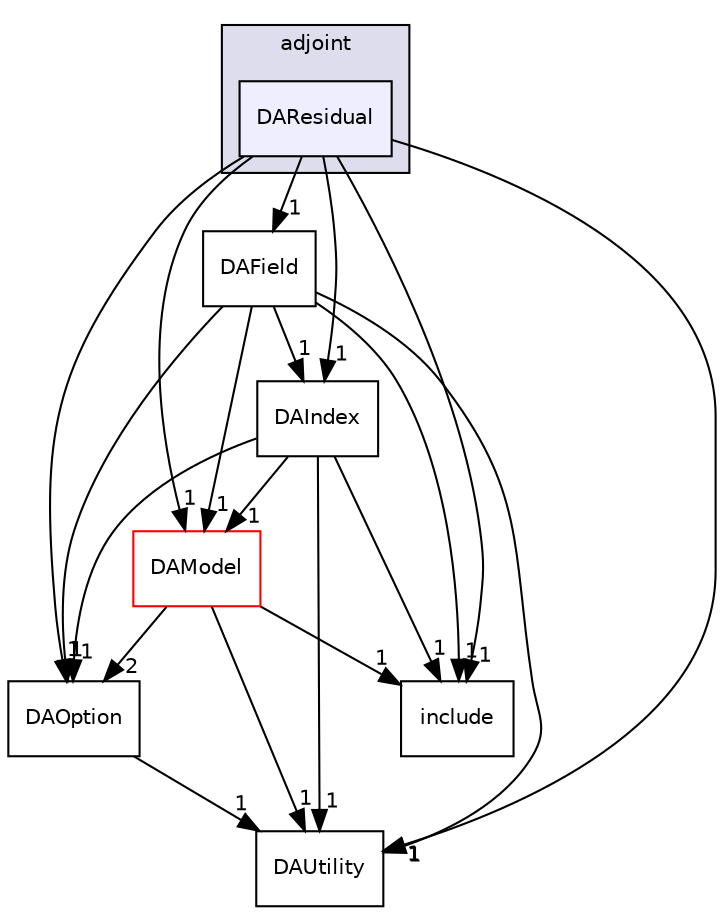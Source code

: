 digraph "dafoam/src/adjoint/DAResidual" {
  bgcolor=transparent;
  compound=true
  node [ fontsize="10", fontname="Helvetica"];
  edge [ labelfontsize="10", labelfontname="Helvetica"];
  subgraph clusterdir_f5514f987767675d2ddbed85ad2de067 {
    graph [ bgcolor="#ddddee", pencolor="black", label="adjoint" fontname="Helvetica", fontsize="10", URL="dir_f5514f987767675d2ddbed85ad2de067.html"]
  dir_2d4e18846ddedc90ab15b0449b929520 [shape=box, label="DAResidual", style="filled", fillcolor="#eeeeff", pencolor="black", URL="dir_2d4e18846ddedc90ab15b0449b929520.html"];
  }
  dir_2b299a9bdd8f01e49a173391b76d2ce4 [shape=box label="DAIndex" URL="dir_2b299a9bdd8f01e49a173391b76d2ce4.html"];
  dir_7df341fe0193531049da9f2466a34806 [shape=box label="include" URL="dir_7df341fe0193531049da9f2466a34806.html"];
  dir_3e1a3916256641cd890d01e288a238af [shape=box label="DAOption" URL="dir_3e1a3916256641cd890d01e288a238af.html"];
  dir_cf971f353ff72be402d0f8c332203c9b [shape=box label="DAUtility" URL="dir_cf971f353ff72be402d0f8c332203c9b.html"];
  dir_0e038532d2d478fb20f067fb4c41f83e [shape=box label="DAModel" color="red" URL="dir_0e038532d2d478fb20f067fb4c41f83e.html"];
  dir_24984e7a4463df90427d17542ba716ca [shape=box label="DAField" URL="dir_24984e7a4463df90427d17542ba716ca.html"];
  dir_2b299a9bdd8f01e49a173391b76d2ce4->dir_7df341fe0193531049da9f2466a34806 [headlabel="1", labeldistance=1.5 headhref="dir_000009_000026.html"];
  dir_2b299a9bdd8f01e49a173391b76d2ce4->dir_3e1a3916256641cd890d01e288a238af [headlabel="1", labeldistance=1.5 headhref="dir_000009_000016.html"];
  dir_2b299a9bdd8f01e49a173391b76d2ce4->dir_0e038532d2d478fb20f067fb4c41f83e [headlabel="1", labeldistance=1.5 headhref="dir_000009_000012.html"];
  dir_2b299a9bdd8f01e49a173391b76d2ce4->dir_cf971f353ff72be402d0f8c332203c9b [headlabel="1", labeldistance=1.5 headhref="dir_000009_000025.html"];
  dir_2d4e18846ddedc90ab15b0449b929520->dir_2b299a9bdd8f01e49a173391b76d2ce4 [headlabel="1", labeldistance=1.5 headhref="dir_000019_000009.html"];
  dir_2d4e18846ddedc90ab15b0449b929520->dir_7df341fe0193531049da9f2466a34806 [headlabel="1", labeldistance=1.5 headhref="dir_000019_000026.html"];
  dir_2d4e18846ddedc90ab15b0449b929520->dir_3e1a3916256641cd890d01e288a238af [headlabel="1", labeldistance=1.5 headhref="dir_000019_000016.html"];
  dir_2d4e18846ddedc90ab15b0449b929520->dir_cf971f353ff72be402d0f8c332203c9b [headlabel="1", labeldistance=1.5 headhref="dir_000019_000025.html"];
  dir_2d4e18846ddedc90ab15b0449b929520->dir_0e038532d2d478fb20f067fb4c41f83e [headlabel="1", labeldistance=1.5 headhref="dir_000019_000012.html"];
  dir_2d4e18846ddedc90ab15b0449b929520->dir_24984e7a4463df90427d17542ba716ca [headlabel="1", labeldistance=1.5 headhref="dir_000019_000007.html"];
  dir_3e1a3916256641cd890d01e288a238af->dir_cf971f353ff72be402d0f8c332203c9b [headlabel="1", labeldistance=1.5 headhref="dir_000016_000025.html"];
  dir_0e038532d2d478fb20f067fb4c41f83e->dir_7df341fe0193531049da9f2466a34806 [headlabel="1", labeldistance=1.5 headhref="dir_000012_000026.html"];
  dir_0e038532d2d478fb20f067fb4c41f83e->dir_3e1a3916256641cd890d01e288a238af [headlabel="2", labeldistance=1.5 headhref="dir_000012_000016.html"];
  dir_0e038532d2d478fb20f067fb4c41f83e->dir_cf971f353ff72be402d0f8c332203c9b [headlabel="1", labeldistance=1.5 headhref="dir_000012_000025.html"];
  dir_24984e7a4463df90427d17542ba716ca->dir_2b299a9bdd8f01e49a173391b76d2ce4 [headlabel="1", labeldistance=1.5 headhref="dir_000007_000009.html"];
  dir_24984e7a4463df90427d17542ba716ca->dir_7df341fe0193531049da9f2466a34806 [headlabel="1", labeldistance=1.5 headhref="dir_000007_000026.html"];
  dir_24984e7a4463df90427d17542ba716ca->dir_3e1a3916256641cd890d01e288a238af [headlabel="1", labeldistance=1.5 headhref="dir_000007_000016.html"];
  dir_24984e7a4463df90427d17542ba716ca->dir_0e038532d2d478fb20f067fb4c41f83e [headlabel="1", labeldistance=1.5 headhref="dir_000007_000012.html"];
  dir_24984e7a4463df90427d17542ba716ca->dir_cf971f353ff72be402d0f8c332203c9b [headlabel="1", labeldistance=1.5 headhref="dir_000007_000025.html"];
}

